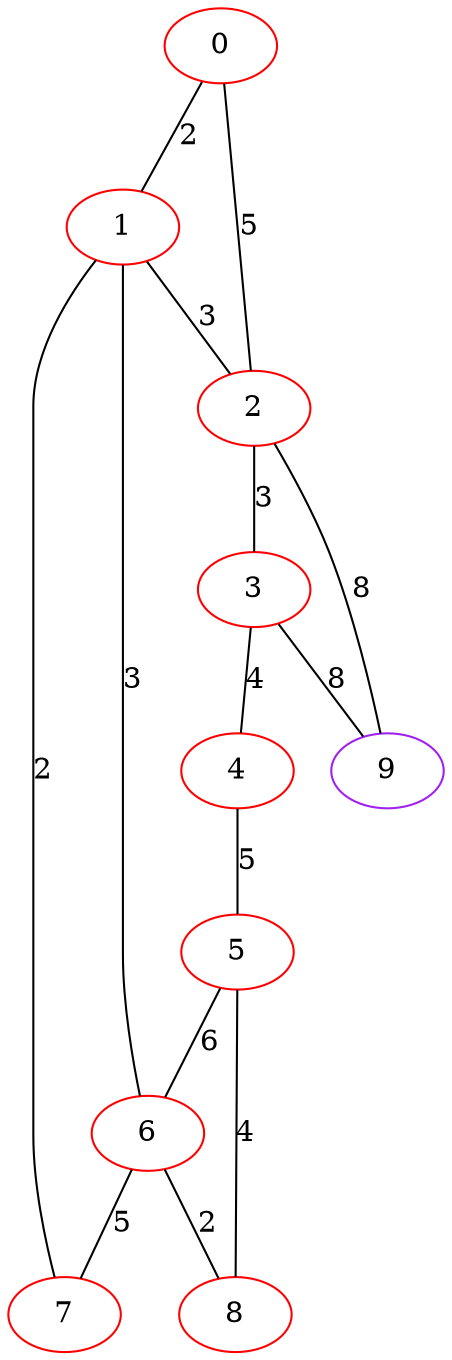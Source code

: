 graph "" {
0 [color=red, weight=1];
1 [color=red, weight=1];
2 [color=red, weight=1];
3 [color=red, weight=1];
4 [color=red, weight=1];
5 [color=red, weight=1];
6 [color=red, weight=1];
7 [color=red, weight=1];
8 [color=red, weight=1];
9 [color=purple, weight=4];
0 -- 1  [key=0, label=2];
0 -- 2  [key=0, label=5];
1 -- 2  [key=0, label=3];
1 -- 6  [key=0, label=3];
1 -- 7  [key=0, label=2];
2 -- 3  [key=0, label=3];
2 -- 9  [key=0, label=8];
3 -- 9  [key=0, label=8];
3 -- 4  [key=0, label=4];
4 -- 5  [key=0, label=5];
5 -- 8  [key=0, label=4];
5 -- 6  [key=0, label=6];
6 -- 8  [key=0, label=2];
6 -- 7  [key=0, label=5];
}
